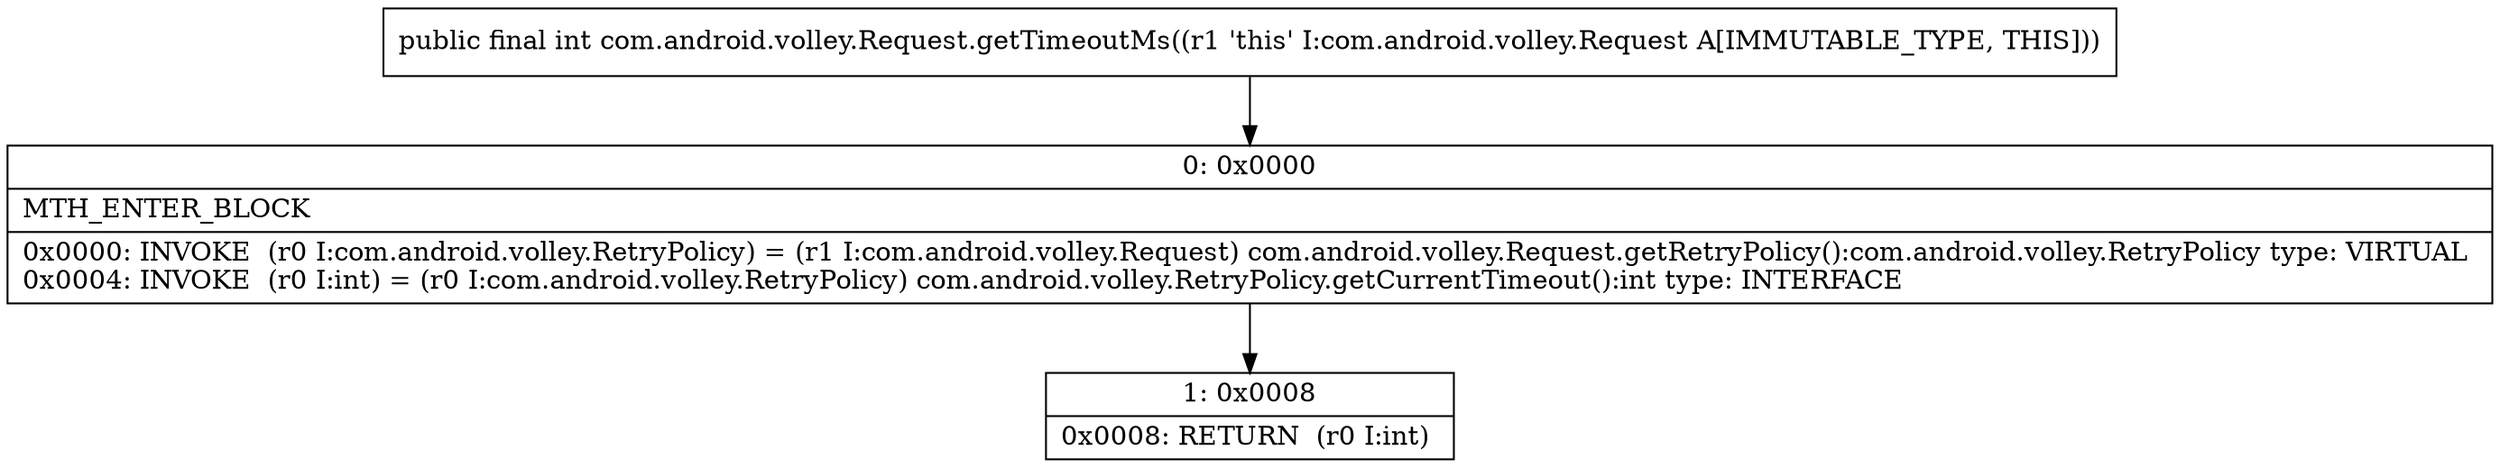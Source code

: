 digraph "CFG forcom.android.volley.Request.getTimeoutMs()I" {
Node_0 [shape=record,label="{0\:\ 0x0000|MTH_ENTER_BLOCK\l|0x0000: INVOKE  (r0 I:com.android.volley.RetryPolicy) = (r1 I:com.android.volley.Request) com.android.volley.Request.getRetryPolicy():com.android.volley.RetryPolicy type: VIRTUAL \l0x0004: INVOKE  (r0 I:int) = (r0 I:com.android.volley.RetryPolicy) com.android.volley.RetryPolicy.getCurrentTimeout():int type: INTERFACE \l}"];
Node_1 [shape=record,label="{1\:\ 0x0008|0x0008: RETURN  (r0 I:int) \l}"];
MethodNode[shape=record,label="{public final int com.android.volley.Request.getTimeoutMs((r1 'this' I:com.android.volley.Request A[IMMUTABLE_TYPE, THIS])) }"];
MethodNode -> Node_0;
Node_0 -> Node_1;
}

